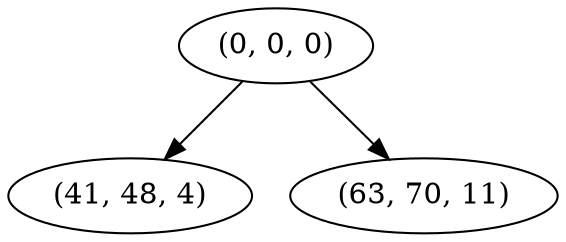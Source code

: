 digraph tree {
    "(0, 0, 0)";
    "(41, 48, 4)";
    "(63, 70, 11)";
    "(0, 0, 0)" -> "(41, 48, 4)";
    "(0, 0, 0)" -> "(63, 70, 11)";
}
